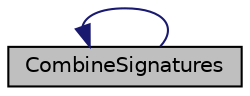 digraph "CombineSignatures"
{
  edge [fontname="Helvetica",fontsize="10",labelfontname="Helvetica",labelfontsize="10"];
  node [fontname="Helvetica",fontsize="10",shape=record];
  rankdir="LR";
  Node8 [label="CombineSignatures",height=0.2,width=0.4,color="black", fillcolor="grey75", style="filled", fontcolor="black"];
  Node8 -> Node8 [dir="back",color="midnightblue",fontsize="10",style="solid",fontname="Helvetica"];
}
